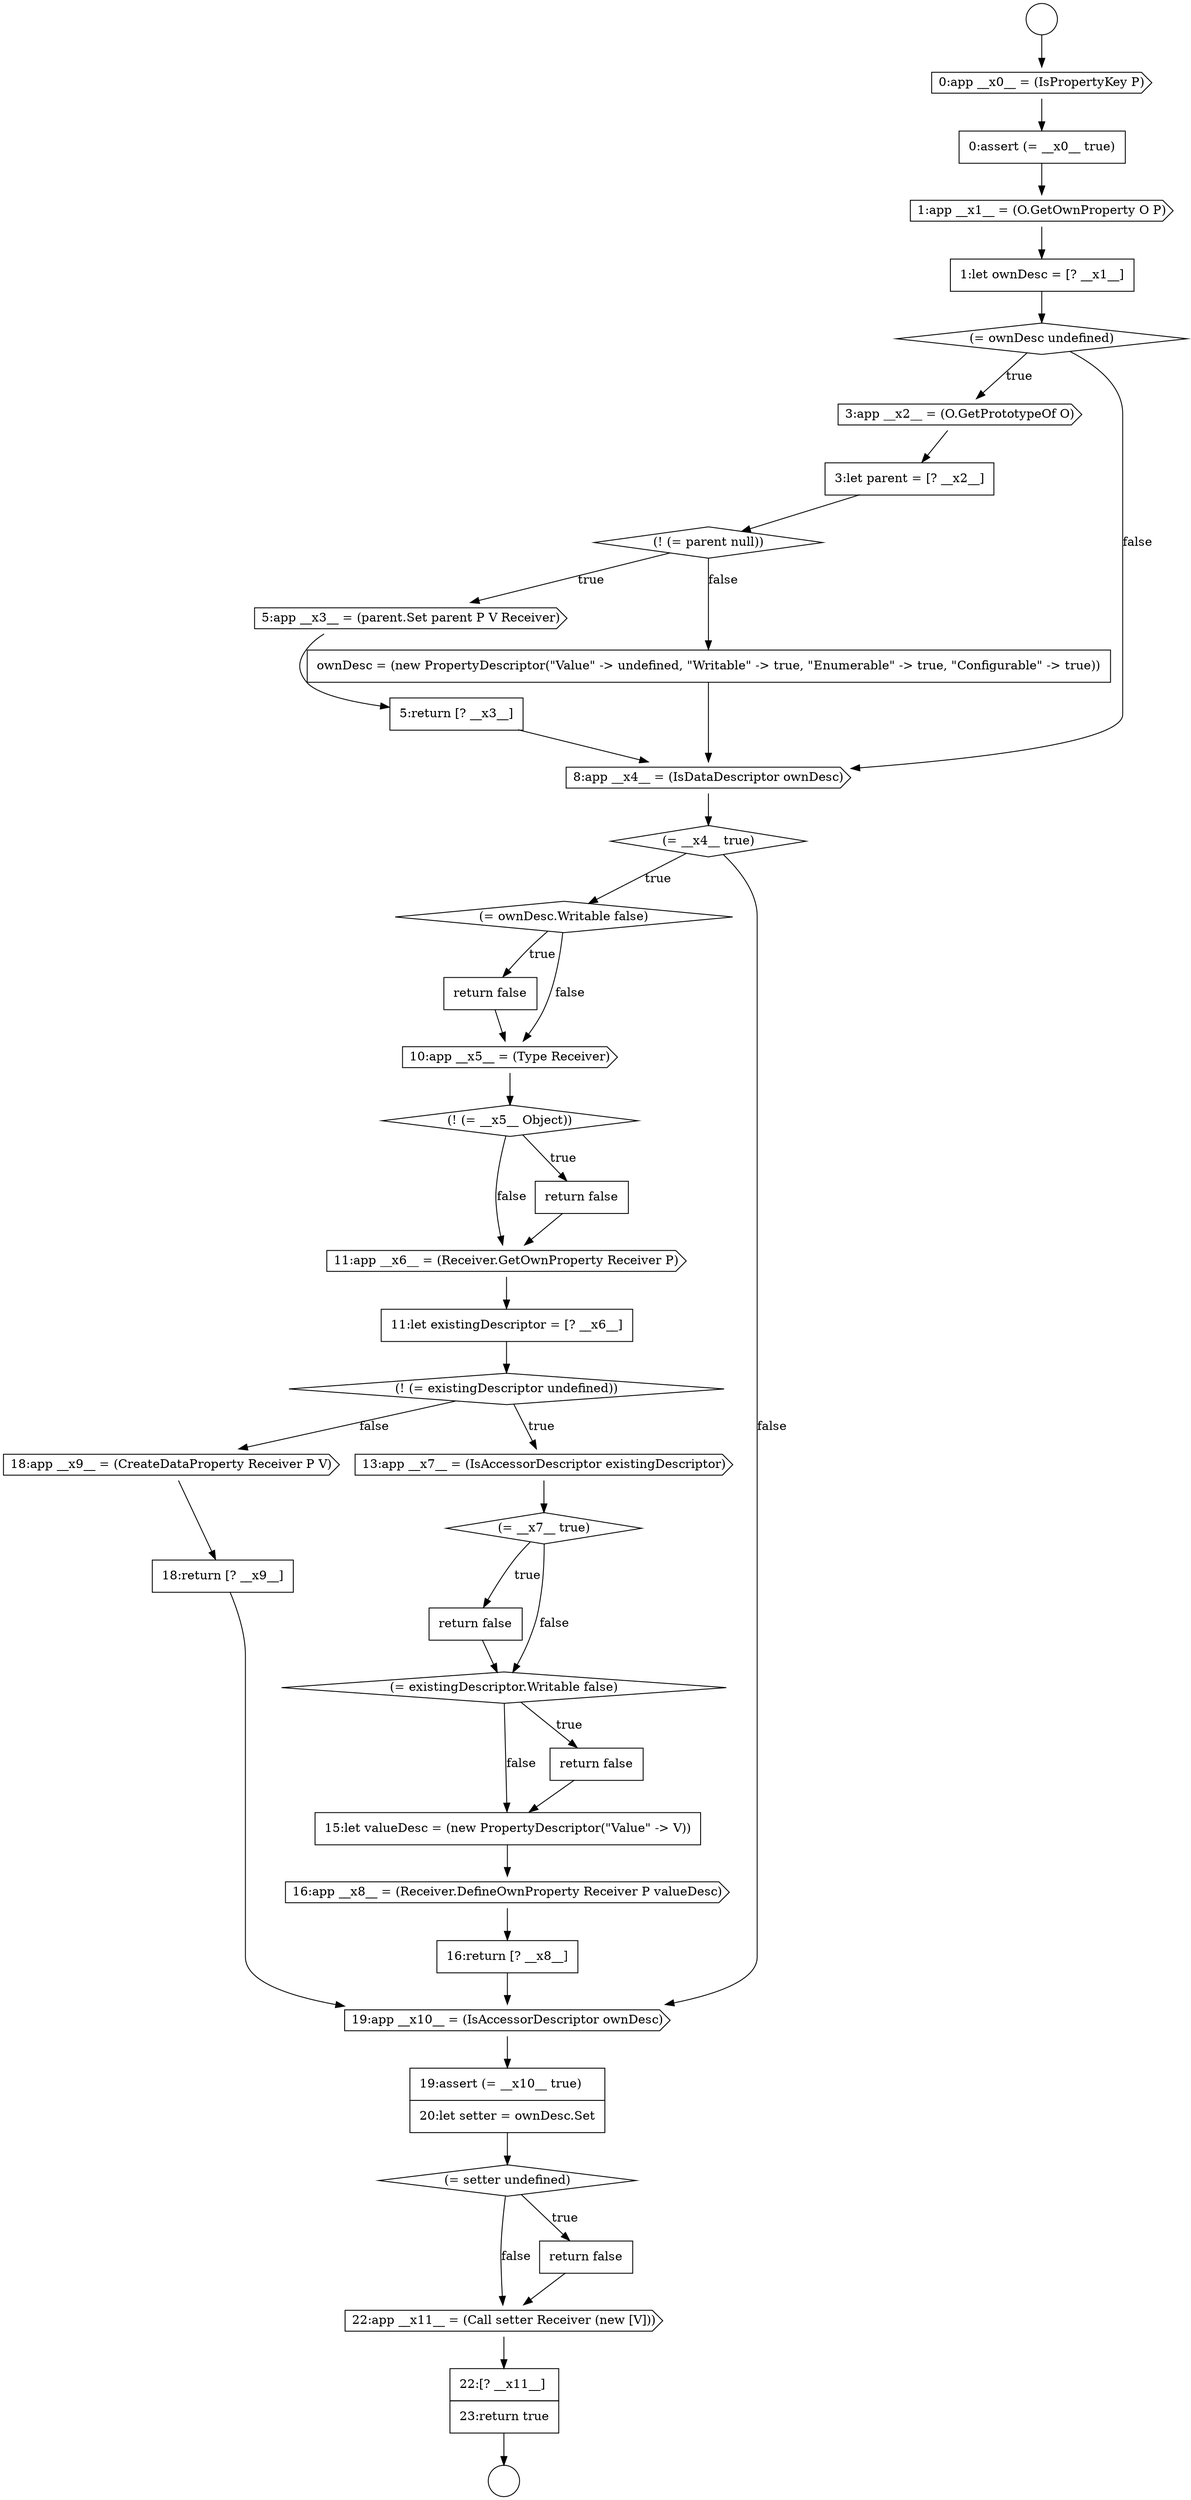 digraph {
  node1728 [shape=none, margin=0, label=<<font color="black">
    <table border="0" cellborder="1" cellspacing="0" cellpadding="10">
      <tr><td align="left">19:assert (= __x10__ true)</td></tr>
      <tr><td align="left">20:let setter = ownDesc.Set</td></tr>
    </table>
  </font>> color="black" fillcolor="white" style=filled]
  node1705 [shape=none, margin=0, label=<<font color="black">
    <table border="0" cellborder="1" cellspacing="0" cellpadding="10">
      <tr><td align="left">5:return [? __x3__]</td></tr>
    </table>
  </font>> color="black" fillcolor="white" style=filled]
  node1709 [shape=diamond, label=<<font color="black">(= ownDesc.Writable false)</font>> color="black" fillcolor="white" style=filled]
  node1704 [shape=cds, label=<<font color="black">5:app __x3__ = (parent.Set parent P V Receiver)</font>> color="black" fillcolor="white" style=filled]
  node1714 [shape=cds, label=<<font color="black">11:app __x6__ = (Receiver.GetOwnProperty Receiver P)</font>> color="black" fillcolor="white" style=filled]
  node1723 [shape=cds, label=<<font color="black">16:app __x8__ = (Receiver.DefineOwnProperty Receiver P valueDesc)</font>> color="black" fillcolor="white" style=filled]
  node1719 [shape=none, margin=0, label=<<font color="black">
    <table border="0" cellborder="1" cellspacing="0" cellpadding="10">
      <tr><td align="left">return false</td></tr>
    </table>
  </font>> color="black" fillcolor="white" style=filled]
  node1700 [shape=diamond, label=<<font color="black">(= ownDesc undefined)</font>> color="black" fillcolor="white" style=filled]
  node1701 [shape=cds, label=<<font color="black">3:app __x2__ = (O.GetPrototypeOf O)</font>> color="black" fillcolor="white" style=filled]
  node1707 [shape=cds, label=<<font color="black">8:app __x4__ = (IsDataDescriptor ownDesc)</font>> color="black" fillcolor="white" style=filled]
  node1722 [shape=none, margin=0, label=<<font color="black">
    <table border="0" cellborder="1" cellspacing="0" cellpadding="10">
      <tr><td align="left">15:let valueDesc = (new PropertyDescriptor(&quot;Value&quot; -&gt; V))</td></tr>
    </table>
  </font>> color="black" fillcolor="white" style=filled]
  node1731 [shape=cds, label=<<font color="black">22:app __x11__ = (Call setter Receiver (new [V]))</font>> color="black" fillcolor="white" style=filled]
  node1721 [shape=none, margin=0, label=<<font color="black">
    <table border="0" cellborder="1" cellspacing="0" cellpadding="10">
      <tr><td align="left">return false</td></tr>
    </table>
  </font>> color="black" fillcolor="white" style=filled]
  node1706 [shape=none, margin=0, label=<<font color="black">
    <table border="0" cellborder="1" cellspacing="0" cellpadding="10">
      <tr><td align="left">ownDesc = (new PropertyDescriptor(&quot;Value&quot; -&gt; undefined, &quot;Writable&quot; -&gt; true, &quot;Enumerable&quot; -&gt; true, &quot;Configurable&quot; -&gt; true))</td></tr>
    </table>
  </font>> color="black" fillcolor="white" style=filled]
  node1725 [shape=cds, label=<<font color="black">18:app __x9__ = (CreateDataProperty Receiver P V)</font>> color="black" fillcolor="white" style=filled]
  node1710 [shape=none, margin=0, label=<<font color="black">
    <table border="0" cellborder="1" cellspacing="0" cellpadding="10">
      <tr><td align="left">return false</td></tr>
    </table>
  </font>> color="black" fillcolor="white" style=filled]
  node1713 [shape=none, margin=0, label=<<font color="black">
    <table border="0" cellborder="1" cellspacing="0" cellpadding="10">
      <tr><td align="left">return false</td></tr>
    </table>
  </font>> color="black" fillcolor="white" style=filled]
  node1718 [shape=diamond, label=<<font color="black">(= __x7__ true)</font>> color="black" fillcolor="white" style=filled]
  node1729 [shape=diamond, label=<<font color="black">(= setter undefined)</font>> color="black" fillcolor="white" style=filled]
  node1724 [shape=none, margin=0, label=<<font color="black">
    <table border="0" cellborder="1" cellspacing="0" cellpadding="10">
      <tr><td align="left">16:return [? __x8__]</td></tr>
    </table>
  </font>> color="black" fillcolor="white" style=filled]
  node1703 [shape=diamond, label=<<font color="black">(! (= parent null))</font>> color="black" fillcolor="white" style=filled]
  node1697 [shape=none, margin=0, label=<<font color="black">
    <table border="0" cellborder="1" cellspacing="0" cellpadding="10">
      <tr><td align="left">0:assert (= __x0__ true)</td></tr>
    </table>
  </font>> color="black" fillcolor="white" style=filled]
  node1696 [shape=cds, label=<<font color="black">0:app __x0__ = (IsPropertyKey P)</font>> color="black" fillcolor="white" style=filled]
  node1708 [shape=diamond, label=<<font color="black">(= __x4__ true)</font>> color="black" fillcolor="white" style=filled]
  node1730 [shape=none, margin=0, label=<<font color="black">
    <table border="0" cellborder="1" cellspacing="0" cellpadding="10">
      <tr><td align="left">return false</td></tr>
    </table>
  </font>> color="black" fillcolor="white" style=filled]
  node1715 [shape=none, margin=0, label=<<font color="black">
    <table border="0" cellborder="1" cellspacing="0" cellpadding="10">
      <tr><td align="left">11:let existingDescriptor = [? __x6__]</td></tr>
    </table>
  </font>> color="black" fillcolor="white" style=filled]
  node1720 [shape=diamond, label=<<font color="black">(= existingDescriptor.Writable false)</font>> color="black" fillcolor="white" style=filled]
  node1695 [shape=circle label=" " color="black" fillcolor="white" style=filled]
  node1712 [shape=diamond, label=<<font color="black">(! (= __x5__ Object))</font>> color="black" fillcolor="white" style=filled]
  node1732 [shape=none, margin=0, label=<<font color="black">
    <table border="0" cellborder="1" cellspacing="0" cellpadding="10">
      <tr><td align="left">22:[? __x11__]</td></tr>
      <tr><td align="left">23:return true</td></tr>
    </table>
  </font>> color="black" fillcolor="white" style=filled]
  node1727 [shape=cds, label=<<font color="black">19:app __x10__ = (IsAccessorDescriptor ownDesc)</font>> color="black" fillcolor="white" style=filled]
  node1698 [shape=cds, label=<<font color="black">1:app __x1__ = (O.GetOwnProperty O P)</font>> color="black" fillcolor="white" style=filled]
  node1699 [shape=none, margin=0, label=<<font color="black">
    <table border="0" cellborder="1" cellspacing="0" cellpadding="10">
      <tr><td align="left">1:let ownDesc = [? __x1__]</td></tr>
    </table>
  </font>> color="black" fillcolor="white" style=filled]
  node1726 [shape=none, margin=0, label=<<font color="black">
    <table border="0" cellborder="1" cellspacing="0" cellpadding="10">
      <tr><td align="left">18:return [? __x9__]</td></tr>
    </table>
  </font>> color="black" fillcolor="white" style=filled]
  node1694 [shape=circle label=" " color="black" fillcolor="white" style=filled]
  node1711 [shape=cds, label=<<font color="black">10:app __x5__ = (Type Receiver)</font>> color="black" fillcolor="white" style=filled]
  node1716 [shape=diamond, label=<<font color="black">(! (= existingDescriptor undefined))</font>> color="black" fillcolor="white" style=filled]
  node1702 [shape=none, margin=0, label=<<font color="black">
    <table border="0" cellborder="1" cellspacing="0" cellpadding="10">
      <tr><td align="left">3:let parent = [? __x2__]</td></tr>
    </table>
  </font>> color="black" fillcolor="white" style=filled]
  node1717 [shape=cds, label=<<font color="black">13:app __x7__ = (IsAccessorDescriptor existingDescriptor)</font>> color="black" fillcolor="white" style=filled]
  node1727 -> node1728 [ color="black"]
  node1705 -> node1707 [ color="black"]
  node1718 -> node1719 [label=<<font color="black">true</font>> color="black"]
  node1718 -> node1720 [label=<<font color="black">false</font>> color="black"]
  node1726 -> node1727 [ color="black"]
  node1731 -> node1732 [ color="black"]
  node1730 -> node1731 [ color="black"]
  node1704 -> node1705 [ color="black"]
  node1699 -> node1700 [ color="black"]
  node1712 -> node1713 [label=<<font color="black">true</font>> color="black"]
  node1712 -> node1714 [label=<<font color="black">false</font>> color="black"]
  node1701 -> node1702 [ color="black"]
  node1706 -> node1707 [ color="black"]
  node1698 -> node1699 [ color="black"]
  node1724 -> node1727 [ color="black"]
  node1713 -> node1714 [ color="black"]
  node1702 -> node1703 [ color="black"]
  node1711 -> node1712 [ color="black"]
  node1707 -> node1708 [ color="black"]
  node1703 -> node1704 [label=<<font color="black">true</font>> color="black"]
  node1703 -> node1706 [label=<<font color="black">false</font>> color="black"]
  node1725 -> node1726 [ color="black"]
  node1722 -> node1723 [ color="black"]
  node1721 -> node1722 [ color="black"]
  node1715 -> node1716 [ color="black"]
  node1696 -> node1697 [ color="black"]
  node1720 -> node1721 [label=<<font color="black">true</font>> color="black"]
  node1720 -> node1722 [label=<<font color="black">false</font>> color="black"]
  node1719 -> node1720 [ color="black"]
  node1732 -> node1695 [ color="black"]
  node1716 -> node1717 [label=<<font color="black">true</font>> color="black"]
  node1716 -> node1725 [label=<<font color="black">false</font>> color="black"]
  node1728 -> node1729 [ color="black"]
  node1708 -> node1709 [label=<<font color="black">true</font>> color="black"]
  node1708 -> node1727 [label=<<font color="black">false</font>> color="black"]
  node1710 -> node1711 [ color="black"]
  node1723 -> node1724 [ color="black"]
  node1717 -> node1718 [ color="black"]
  node1694 -> node1696 [ color="black"]
  node1714 -> node1715 [ color="black"]
  node1700 -> node1701 [label=<<font color="black">true</font>> color="black"]
  node1700 -> node1707 [label=<<font color="black">false</font>> color="black"]
  node1697 -> node1698 [ color="black"]
  node1729 -> node1730 [label=<<font color="black">true</font>> color="black"]
  node1729 -> node1731 [label=<<font color="black">false</font>> color="black"]
  node1709 -> node1710 [label=<<font color="black">true</font>> color="black"]
  node1709 -> node1711 [label=<<font color="black">false</font>> color="black"]
}
